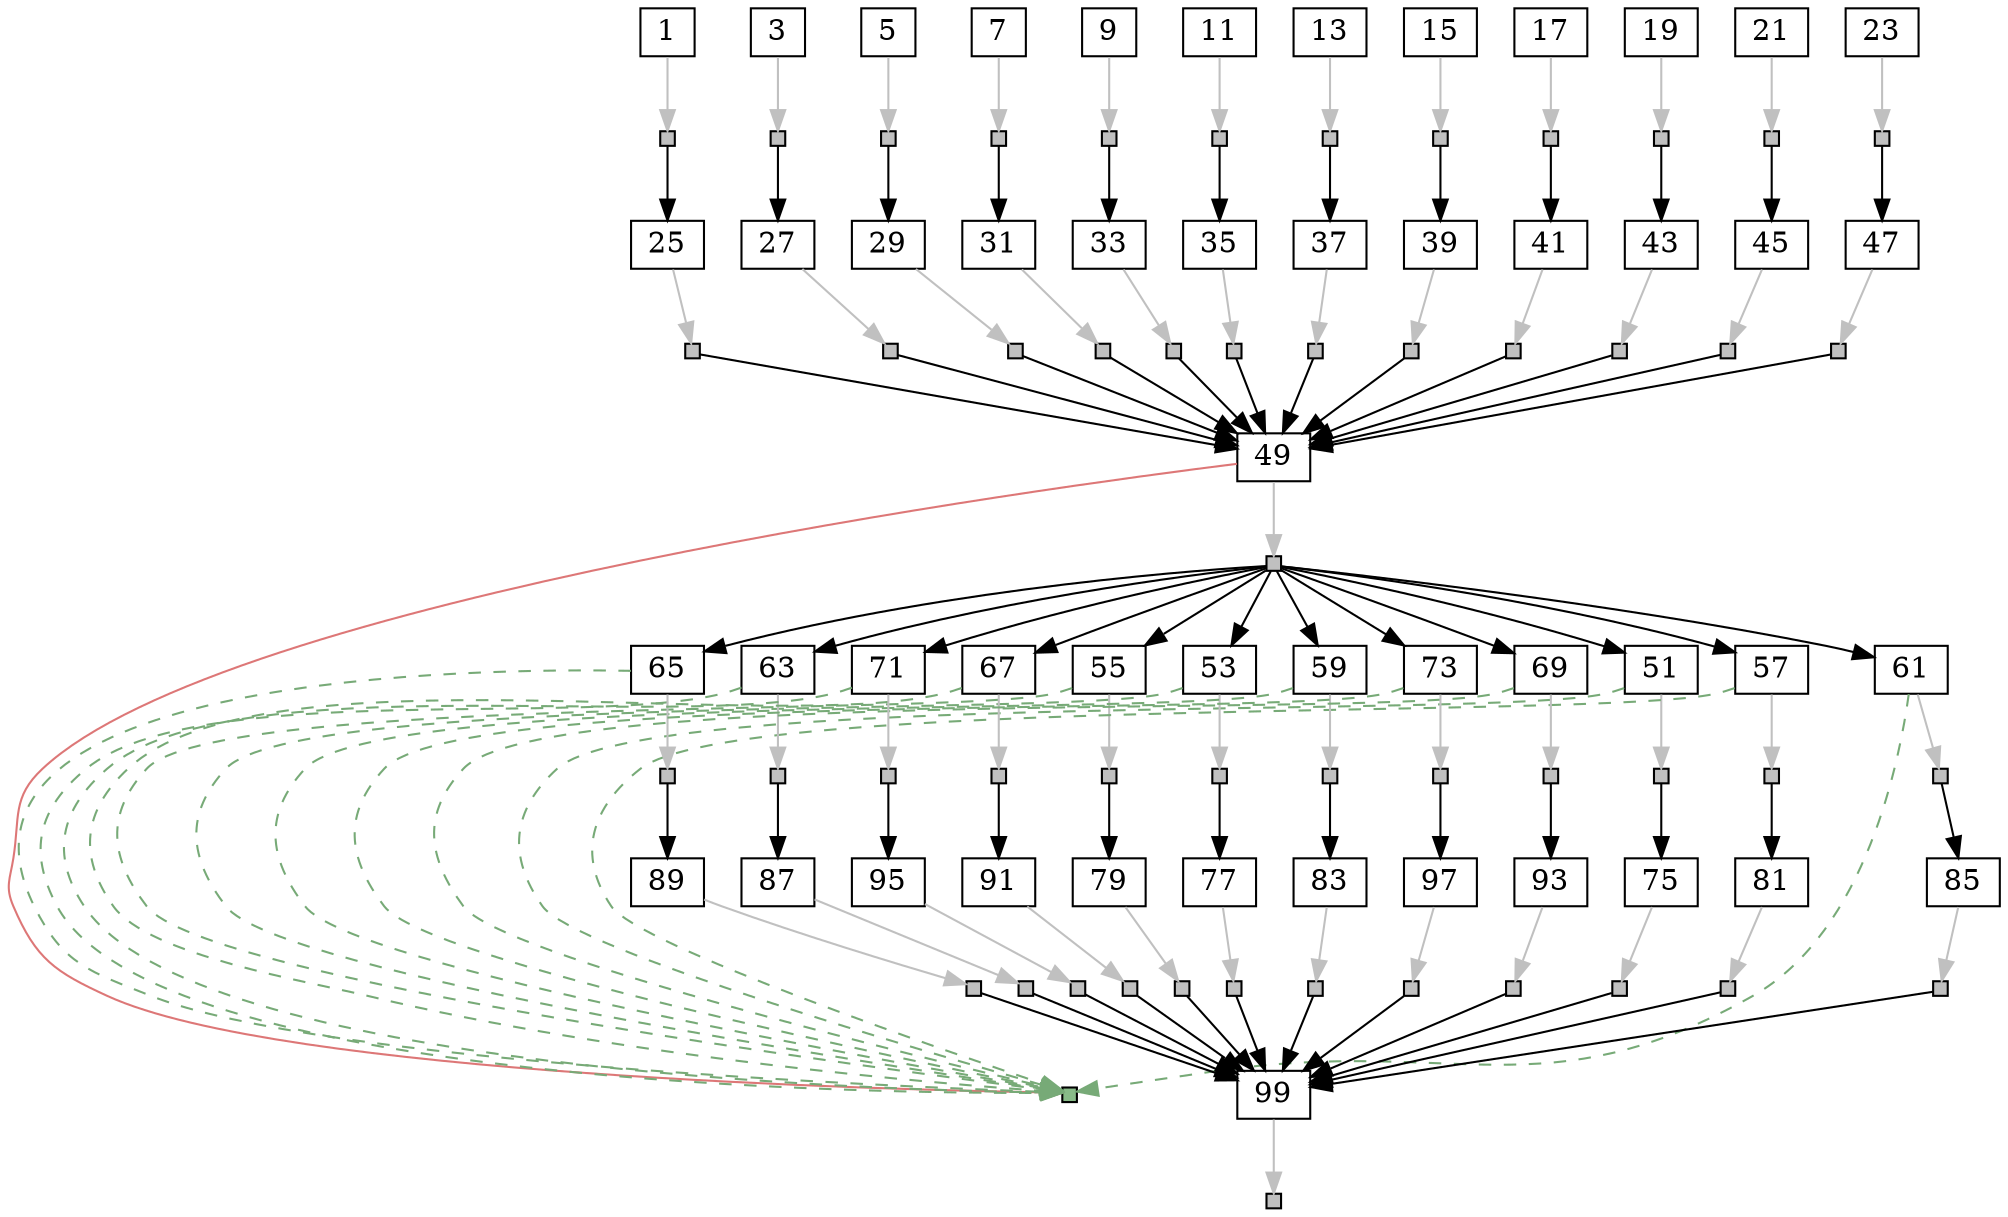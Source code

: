strict digraph  {
	node [label="\N"];
	1	 [height=0,
		shape=rect,
		size=18.8,
		width=0];
	2	 [fillcolor=gray,
		height=0.1,
		label="",
		shape=rect,
		size=0,
		style=filled,
		width=0.1];
	1 -> 2	 [color=gray,
		size=41464181.0];
	25	 [height=0,
		shape=rect,
		size=589.29,
		width=0];
	2 -> 25	 [size=986979.0];
	3	 [height=0,
		shape=rect,
		size=18.45,
		width=0];
	4	 [fillcolor=gray,
		height=0.1,
		label="",
		shape=rect,
		size=0,
		style=filled,
		width=0.1];
	3 -> 4	 [color=gray,
		size=41531798.0];
	27	 [height=0,
		shape=rect,
		size=495.08,
		width=0];
	4 -> 27	 [size=1008582.0];
	5	 [height=0,
		shape=rect,
		size=17.74,
		width=0];
	6	 [fillcolor=gray,
		height=0.1,
		label="",
		shape=rect,
		size=0,
		style=filled,
		width=0.1];
	5 -> 6	 [color=gray,
		size=41519588.0];
	29	 [height=0,
		shape=rect,
		size=555.48,
		width=0];
	6 -> 29	 [size=1005587.0];
	7	 [height=0,
		shape=rect,
		size=17.72,
		width=0];
	8	 [fillcolor=gray,
		height=0.1,
		label="",
		shape=rect,
		size=0,
		style=filled,
		width=0.1];
	7 -> 8	 [color=gray,
		size=41508822.0];
	31	 [height=0,
		shape=rect,
		size=453.23,
		width=0];
	8 -> 31	 [size=981677.0];
	9	 [height=0,
		shape=rect,
		size=18.46,
		width=0];
	10	 [fillcolor=gray,
		height=0.1,
		label="",
		shape=rect,
		size=0,
		style=filled,
		width=0.1];
	9 -> 10	 [color=gray,
		size=41493638.0];
	33	 [height=0,
		shape=rect,
		size=428.51,
		width=0];
	10 -> 33	 [size=989643.0];
	11	 [height=0,
		shape=rect,
		size=18.19,
		width=0];
	12	 [fillcolor=gray,
		height=0.1,
		label="",
		shape=rect,
		size=0,
		style=filled,
		width=0.1];
	11 -> 12	 [color=gray,
		size=41505632.0];
	35	 [height=0,
		shape=rect,
		size=532.36,
		width=0];
	12 -> 35	 [size=973040.0];
	13	 [height=0,
		shape=rect,
		size=18.29,
		width=0];
	14	 [fillcolor=gray,
		height=0.1,
		label="",
		shape=rect,
		size=0,
		style=filled,
		width=0.1];
	13 -> 14	 [color=gray,
		size=41489818.0];
	37	 [height=0,
		shape=rect,
		size=293.12,
		width=0];
	14 -> 37	 [size=970668.0];
	15	 [height=0,
		shape=rect,
		size=18.15,
		width=0];
	16	 [fillcolor=gray,
		height=0.1,
		label="",
		shape=rect,
		size=0,
		style=filled,
		width=0.1];
	15 -> 16	 [color=gray,
		size=41502916.0];
	39	 [height=0,
		shape=rect,
		size=581.87,
		width=0];
	16 -> 39	 [size=997346.0];
	17	 [height=0,
		shape=rect,
		size=18.07,
		width=0];
	18	 [fillcolor=gray,
		height=0.1,
		label="",
		shape=rect,
		size=0,
		style=filled,
		width=0.1];
	17 -> 18	 [color=gray,
		size=41484135.0];
	41	 [height=0,
		shape=rect,
		size=329.2,
		width=0];
	18 -> 41	 [size=974148.0];
	19	 [height=0,
		shape=rect,
		size=18.02,
		width=0];
	20	 [fillcolor=gray,
		height=0.1,
		label="",
		shape=rect,
		size=0,
		style=filled,
		width=0.1];
	19 -> 20	 [color=gray,
		size=41491172.0];
	43	 [height=0,
		shape=rect,
		size=517.48,
		width=0];
	20 -> 43	 [size=983594.0];
	21	 [height=0,
		shape=rect,
		size=17.96,
		width=0];
	22	 [fillcolor=gray,
		height=0.1,
		label="",
		shape=rect,
		size=0,
		style=filled,
		width=0.1];
	21 -> 22	 [color=gray,
		size=41491054.0];
	45	 [height=0,
		shape=rect,
		size=675.63,
		width=0];
	22 -> 45	 [size=1002842.0];
	23	 [height=0,
		shape=rect,
		size=17.97,
		width=0];
	24	 [fillcolor=gray,
		height=0.1,
		label="",
		shape=rect,
		size=0,
		style=filled,
		width=0.1];
	23 -> 24	 [color=gray,
		size=41525404.0];
	47	 [height=0,
		shape=rect,
		size=602.07,
		width=0];
	24 -> 47	 [size=981743.0];
	26	 [fillcolor=gray,
		height=0.1,
		label="",
		shape=rect,
		size=0,
		style=filled,
		width=0.1];
	25 -> 26	 [color=gray,
		size=43319294.0];
	49	 [height=0,
		shape=rect,
		size=5.42,
		width=0];
	26 -> 49	 [size=420669.0];
	28	 [fillcolor=gray,
		height=0.1,
		label="",
		shape=rect,
		size=0,
		style=filled,
		width=0.1];
	27 -> 28	 [color=gray,
		size=43129165.0];
	28 -> 49	 [size=184526.0];
	30	 [fillcolor=gray,
		height=0.1,
		label="",
		shape=rect,
		size=0,
		style=filled,
		width=0.1];
	29 -> 30	 [color=gray,
		size=43335236.0];
	30 -> 49	 [size=399812.0];
	32	 [fillcolor=gray,
		height=0.1,
		label="",
		shape=rect,
		size=0,
		style=filled,
		width=0.1];
	31 -> 32	 [color=gray,
		size=43177742.0];
	32 -> 49	 [size=229174.0];
	34	 [fillcolor=gray,
		height=0.1,
		label="",
		shape=rect,
		size=0,
		style=filled,
		width=0.1];
	33 -> 34	 [color=gray,
		size=43259191.0];
	34 -> 49	 [size=333773.0];
	36	 [fillcolor=gray,
		height=0.1,
		label="",
		shape=rect,
		size=0,
		style=filled,
		width=0.1];
	35 -> 36	 [color=gray,
		size=43189228.0];
	36 -> 49	 [size=235213.0];
	38	 [fillcolor=gray,
		height=0.1,
		label="",
		shape=rect,
		size=0,
		style=filled,
		width=0.1];
	37 -> 38	 [color=gray,
		size=43404906.0];
	38 -> 49	 [size=464333.0];
	40	 [fillcolor=gray,
		height=0.1,
		label="",
		shape=rect,
		size=0,
		style=filled,
		width=0.1];
	39 -> 40	 [color=gray,
		size=43296609.0];
	40 -> 49	 [size=369616.0];
	42	 [fillcolor=gray,
		height=0.1,
		label="",
		shape=rect,
		size=0,
		style=filled,
		width=0.1];
	41 -> 42	 [color=gray,
		size=43135324.0];
	42 -> 49	 [size=203914.0];
	44	 [fillcolor=gray,
		height=0.1,
		label="",
		shape=rect,
		size=0,
		style=filled,
		width=0.1];
	43 -> 44	 [color=gray,
		size=43112371.0];
	44 -> 49	 [size=183370.0];
	46	 [fillcolor=gray,
		height=0.1,
		label="",
		shape=rect,
		size=0,
		style=filled,
		width=0.1];
	45 -> 46	 [color=gray,
		size=43136799.0];
	46 -> 49	 [size=227164.0];
	48	 [fillcolor=gray,
		height=0.1,
		label="",
		shape=rect,
		size=0,
		style=filled,
		width=0.1];
	47 -> 48	 [color=gray,
		size=43256273.0];
	48 -> 49	 [size=291189.0];
	50	 [fillcolor=gray,
		height=0.1,
		label="",
		shape=rect,
		size=0,
		style=filled,
		width=0.1];
	49 -> 50	 [color=gray,
		size=48625.0];
	101	 [fillcolor="#88bb88",
		height=0.1,
		label="",
		shape=rect,
		size=0,
		style=filled,
		width=0.1];
	49 -> 101	 [color="#dd7777",
		size=240607.0,
		weight=0];
	51	 [height=0,
		shape=rect,
		size=4.85,
		width=0];
	50 -> 51	 [size=0];
	53	 [height=0,
		shape=rect,
		size=4.94,
		width=0];
	50 -> 53	 [size=0];
	55	 [height=0,
		shape=rect,
		size=5.19,
		width=0];
	50 -> 55	 [size=0];
	57	 [height=0,
		shape=rect,
		size=4.57,
		width=0];
	50 -> 57	 [size=0];
	59	 [height=0,
		shape=rect,
		size=5.68,
		width=0];
	50 -> 59	 [size=0];
	61	 [height=0,
		shape=rect,
		size=5.49,
		width=0];
	50 -> 61	 [size=0];
	63	 [height=0,
		shape=rect,
		size=5.36,
		width=0];
	50 -> 63	 [size=0];
	65	 [height=0,
		shape=rect,
		size=5.25,
		width=0];
	50 -> 65	 [size=0];
	67	 [height=0,
		shape=rect,
		size=5.18,
		width=0];
	50 -> 67	 [size=0];
	69	 [height=0,
		shape=rect,
		size=5.66,
		width=0];
	50 -> 69	 [size=0];
	71	 [height=0,
		shape=rect,
		size=4.7,
		width=0];
	50 -> 71	 [size=0];
	73	 [height=0,
		shape=rect,
		size=4.31,
		width=0];
	50 -> 73	 [size=0];
	52	 [fillcolor=gray,
		height=0.1,
		label="",
		shape=rect,
		size=0,
		style=filled,
		width=0.1];
	51 -> 52	 [color=gray,
		size=63239.0];
	51 -> 101	 [color="#77aa77",
		size=0,
		style=dashed,
		weight=0];
	75	 [height=0,
		shape=rect,
		size=535.51,
		width=0];
	52 -> 75	 [size=14614.0];
	54	 [fillcolor=gray,
		height=0.1,
		label="",
		shape=rect,
		size=0,
		style=filled,
		width=0.1];
	53 -> 54	 [color=gray,
		size=60521.0];
	53 -> 101	 [color="#77aa77",
		size=0,
		style=dashed,
		weight=0];
	77	 [height=0,
		shape=rect,
		size=404.28,
		width=0];
	54 -> 77	 [size=11896.0];
	56	 [fillcolor=gray,
		height=0.1,
		label="",
		shape=rect,
		size=0,
		style=filled,
		width=0.1];
	55 -> 56	 [color=gray,
		size=58536.0];
	55 -> 101	 [color="#77aa77",
		size=0,
		style=dashed,
		weight=0];
	79	 [height=0,
		shape=rect,
		size=395.32,
		width=0];
	56 -> 79	 [size=9911.0];
	58	 [fillcolor=gray,
		height=0.1,
		label="",
		shape=rect,
		size=0,
		style=filled,
		width=0.1];
	57 -> 58	 [color=gray,
		size=56364.0];
	57 -> 101	 [color="#77aa77",
		size=0,
		style=dashed,
		weight=0];
	81	 [height=0,
		shape=rect,
		size=582.72,
		width=0];
	58 -> 81	 [size=7739.0];
	60	 [fillcolor=gray,
		height=0.1,
		label="",
		shape=rect,
		size=0,
		style=filled,
		width=0.1];
	59 -> 60	 [color=gray,
		size=61997.0];
	59 -> 101	 [color="#77aa77",
		size=0,
		style=dashed,
		weight=0];
	83	 [height=0,
		shape=rect,
		size=490.79,
		width=0];
	60 -> 83	 [size=13372.0];
	62	 [fillcolor=gray,
		height=0.1,
		label="",
		shape=rect,
		size=0,
		style=filled,
		width=0.1];
	61 -> 62	 [color=gray,
		size=58122.0];
	61 -> 101	 [color="#77aa77",
		size=0,
		style=dashed,
		weight=0];
	85	 [height=0,
		shape=rect,
		size=556.64,
		width=0];
	62 -> 85	 [size=9497.0];
	64	 [fillcolor=gray,
		height=0.1,
		label="",
		shape=rect,
		size=0,
		style=filled,
		width=0.1];
	63 -> 64	 [color=gray,
		size=56016.0];
	63 -> 101	 [color="#77aa77",
		size=0,
		style=dashed,
		weight=0];
	87	 [height=0,
		shape=rect,
		size=379.34,
		width=0];
	64 -> 87	 [size=7391.0];
	66	 [fillcolor=gray,
		height=0.1,
		label="",
		shape=rect,
		size=0,
		style=filled,
		width=0.1];
	65 -> 66	 [color=gray,
		size=64852.0];
	65 -> 101	 [color="#77aa77",
		size=0,
		style=dashed,
		weight=0];
	89	 [height=0,
		shape=rect,
		size=618.1,
		width=0];
	66 -> 89	 [size=16227.0];
	68	 [fillcolor=gray,
		height=0.1,
		label="",
		shape=rect,
		size=0,
		style=filled,
		width=0.1];
	67 -> 68	 [color=gray,
		size=61103.0];
	67 -> 101	 [color="#77aa77",
		size=0,
		style=dashed,
		weight=0];
	91	 [height=0,
		shape=rect,
		size=671.53,
		width=0];
	68 -> 91	 [size=12478.0];
	70	 [fillcolor=gray,
		height=0.1,
		label="",
		shape=rect,
		size=0,
		style=filled,
		width=0.1];
	69 -> 70	 [color=gray,
		size=59213.0];
	69 -> 101	 [color="#77aa77",
		size=0,
		style=dashed,
		weight=0];
	93	 [height=0,
		shape=rect,
		size=668.76,
		width=0];
	70 -> 93	 [size=10588.0];
	72	 [fillcolor=gray,
		height=0.1,
		label="",
		shape=rect,
		size=0,
		style=filled,
		width=0.1];
	71 -> 72	 [color=gray,
		size=62935.0];
	71 -> 101	 [color="#77aa77",
		size=0,
		style=dashed,
		weight=0];
	95	 [height=0,
		shape=rect,
		size=588.81,
		width=0];
	72 -> 95	 [size=14310.0];
	74	 [fillcolor=gray,
		height=0.1,
		label="",
		shape=rect,
		size=0,
		style=filled,
		width=0.1];
	73 -> 74	 [color=gray,
		size=60768.0];
	73 -> 101	 [color="#77aa77",
		size=0,
		style=dashed,
		weight=0];
	97	 [height=0,
		shape=rect,
		size=303.45,
		width=0];
	74 -> 97	 [size=12143.0];
	76	 [fillcolor=gray,
		height=0.1,
		label="",
		shape=rect,
		size=0,
		style=filled,
		width=0.1];
	75 -> 76	 [color=gray,
		size=43139232.0];
	99	 [height=0,
		shape=rect,
		size=5.09,
		width=0];
	76 -> 99	 [size=240607.0];
	78	 [fillcolor=gray,
		height=0.1,
		label="",
		shape=rect,
		size=0,
		style=filled,
		width=0.1];
	77 -> 78	 [color=gray,
		size=43103494.0];
	78 -> 99	 [size=158855.0];
	80	 [fillcolor=gray,
		height=0.1,
		label="",
		shape=rect,
		size=0,
		style=filled,
		width=0.1];
	79 -> 80	 [color=gray,
		size=43319059.0];
	80 -> 99	 [size=383635.0];
	82	 [fillcolor=gray,
		height=0.1,
		label="",
		shape=rect,
		size=0,
		style=filled,
		width=0.1];
	81 -> 82	 [color=gray,
		size=43177918.0];
	82 -> 99	 [size=229350.0];
	84	 [fillcolor=gray,
		height=0.1,
		label="",
		shape=rect,
		size=0,
		style=filled,
		width=0.1];
	83 -> 84	 [color=gray,
		size=43203012.0];
	84 -> 99	 [size=277594.0];
	86	 [fillcolor=gray,
		height=0.1,
		label="",
		shape=rect,
		size=0,
		style=filled,
		width=0.1];
	85 -> 86	 [color=gray,
		size=43181889.0];
	86 -> 99	 [size=227874.0];
	88	 [fillcolor=gray,
		height=0.1,
		label="",
		shape=rect,
		size=0,
		style=filled,
		width=0.1];
	87 -> 88	 [color=gray,
		size=43102252.0];
	88 -> 99	 [size=161679.0];
	90	 [fillcolor=gray,
		height=0.1,
		label="",
		shape=rect,
		size=0,
		style=filled,
		width=0.1];
	89 -> 90	 [color=gray,
		size=43259856.0];
	90 -> 99	 [size=332863.0];
	92	 [fillcolor=gray,
		height=0.1,
		label="",
		shape=rect,
		size=0,
		style=filled,
		width=0.1];
	91 -> 92	 [color=gray,
		size=43151584.0];
	92 -> 99	 [size=220174.0];
	94	 [fillcolor=gray,
		height=0.1,
		label="",
		shape=rect,
		size=0,
		style=filled,
		width=0.1];
	93 -> 94	 [color=gray,
		size=43114942.0];
	94 -> 99	 [size=185941.0];
	96	 [fillcolor=gray,
		height=0.1,
		label="",
		shape=rect,
		size=0,
		style=filled,
		width=0.1];
	95 -> 96	 [color=gray,
		size=43338680.0];
	96 -> 99	 [size=429045.0];
	98	 [fillcolor=gray,
		height=0.1,
		label="",
		shape=rect,
		size=0,
		style=filled,
		width=0.1];
	97 -> 98	 [color=gray,
		size=43363691.0];
	98 -> 99	 [size=398607.0];
	100	 [fillcolor=gray,
		height=0.1,
		label="",
		shape=rect,
		size=0,
		style=filled,
		width=0.1];
	99 -> 100	 [color=gray,
		size=44821.0];
}
